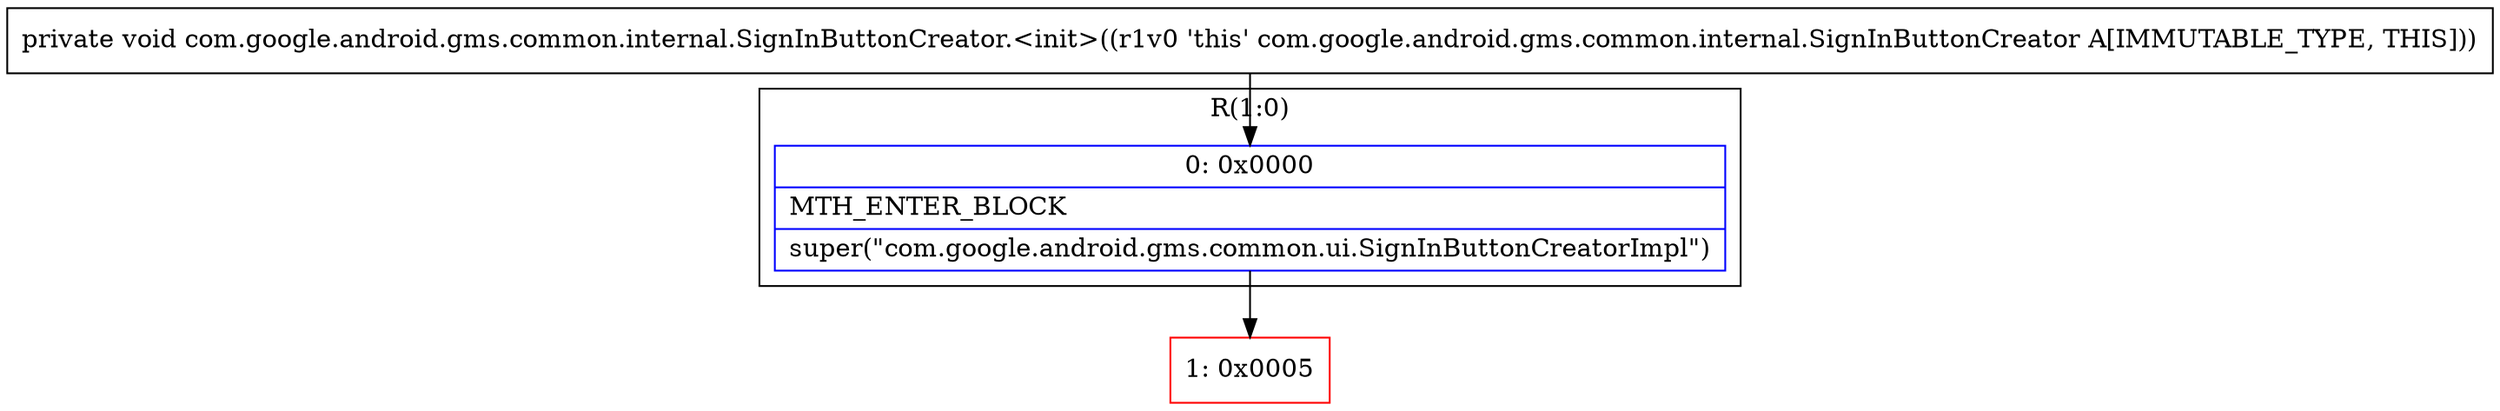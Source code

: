 digraph "CFG forcom.google.android.gms.common.internal.SignInButtonCreator.\<init\>()V" {
subgraph cluster_Region_227985653 {
label = "R(1:0)";
node [shape=record,color=blue];
Node_0 [shape=record,label="{0\:\ 0x0000|MTH_ENTER_BLOCK\l|super(\"com.google.android.gms.common.ui.SignInButtonCreatorImpl\")\l}"];
}
Node_1 [shape=record,color=red,label="{1\:\ 0x0005}"];
MethodNode[shape=record,label="{private void com.google.android.gms.common.internal.SignInButtonCreator.\<init\>((r1v0 'this' com.google.android.gms.common.internal.SignInButtonCreator A[IMMUTABLE_TYPE, THIS])) }"];
MethodNode -> Node_0;
Node_0 -> Node_1;
}

